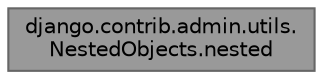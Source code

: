 digraph "django.contrib.admin.utils.NestedObjects.nested"
{
 
  bgcolor="transparent";
  edge [fontname=Helvetica,fontsize=10,labelfontname=Helvetica,labelfontsize=10];
  node [fontname=Helvetica,fontsize=10,shape=box,height=0.2,width=0.4];
  rankdir="LR";
  Node1 [id="Node000001",label="django.contrib.admin.utils.\lNestedObjects.nested",height=0.2,width=0.4,color="gray40", fillcolor="grey60", style="filled", fontcolor="black",tooltip=" "];
}
